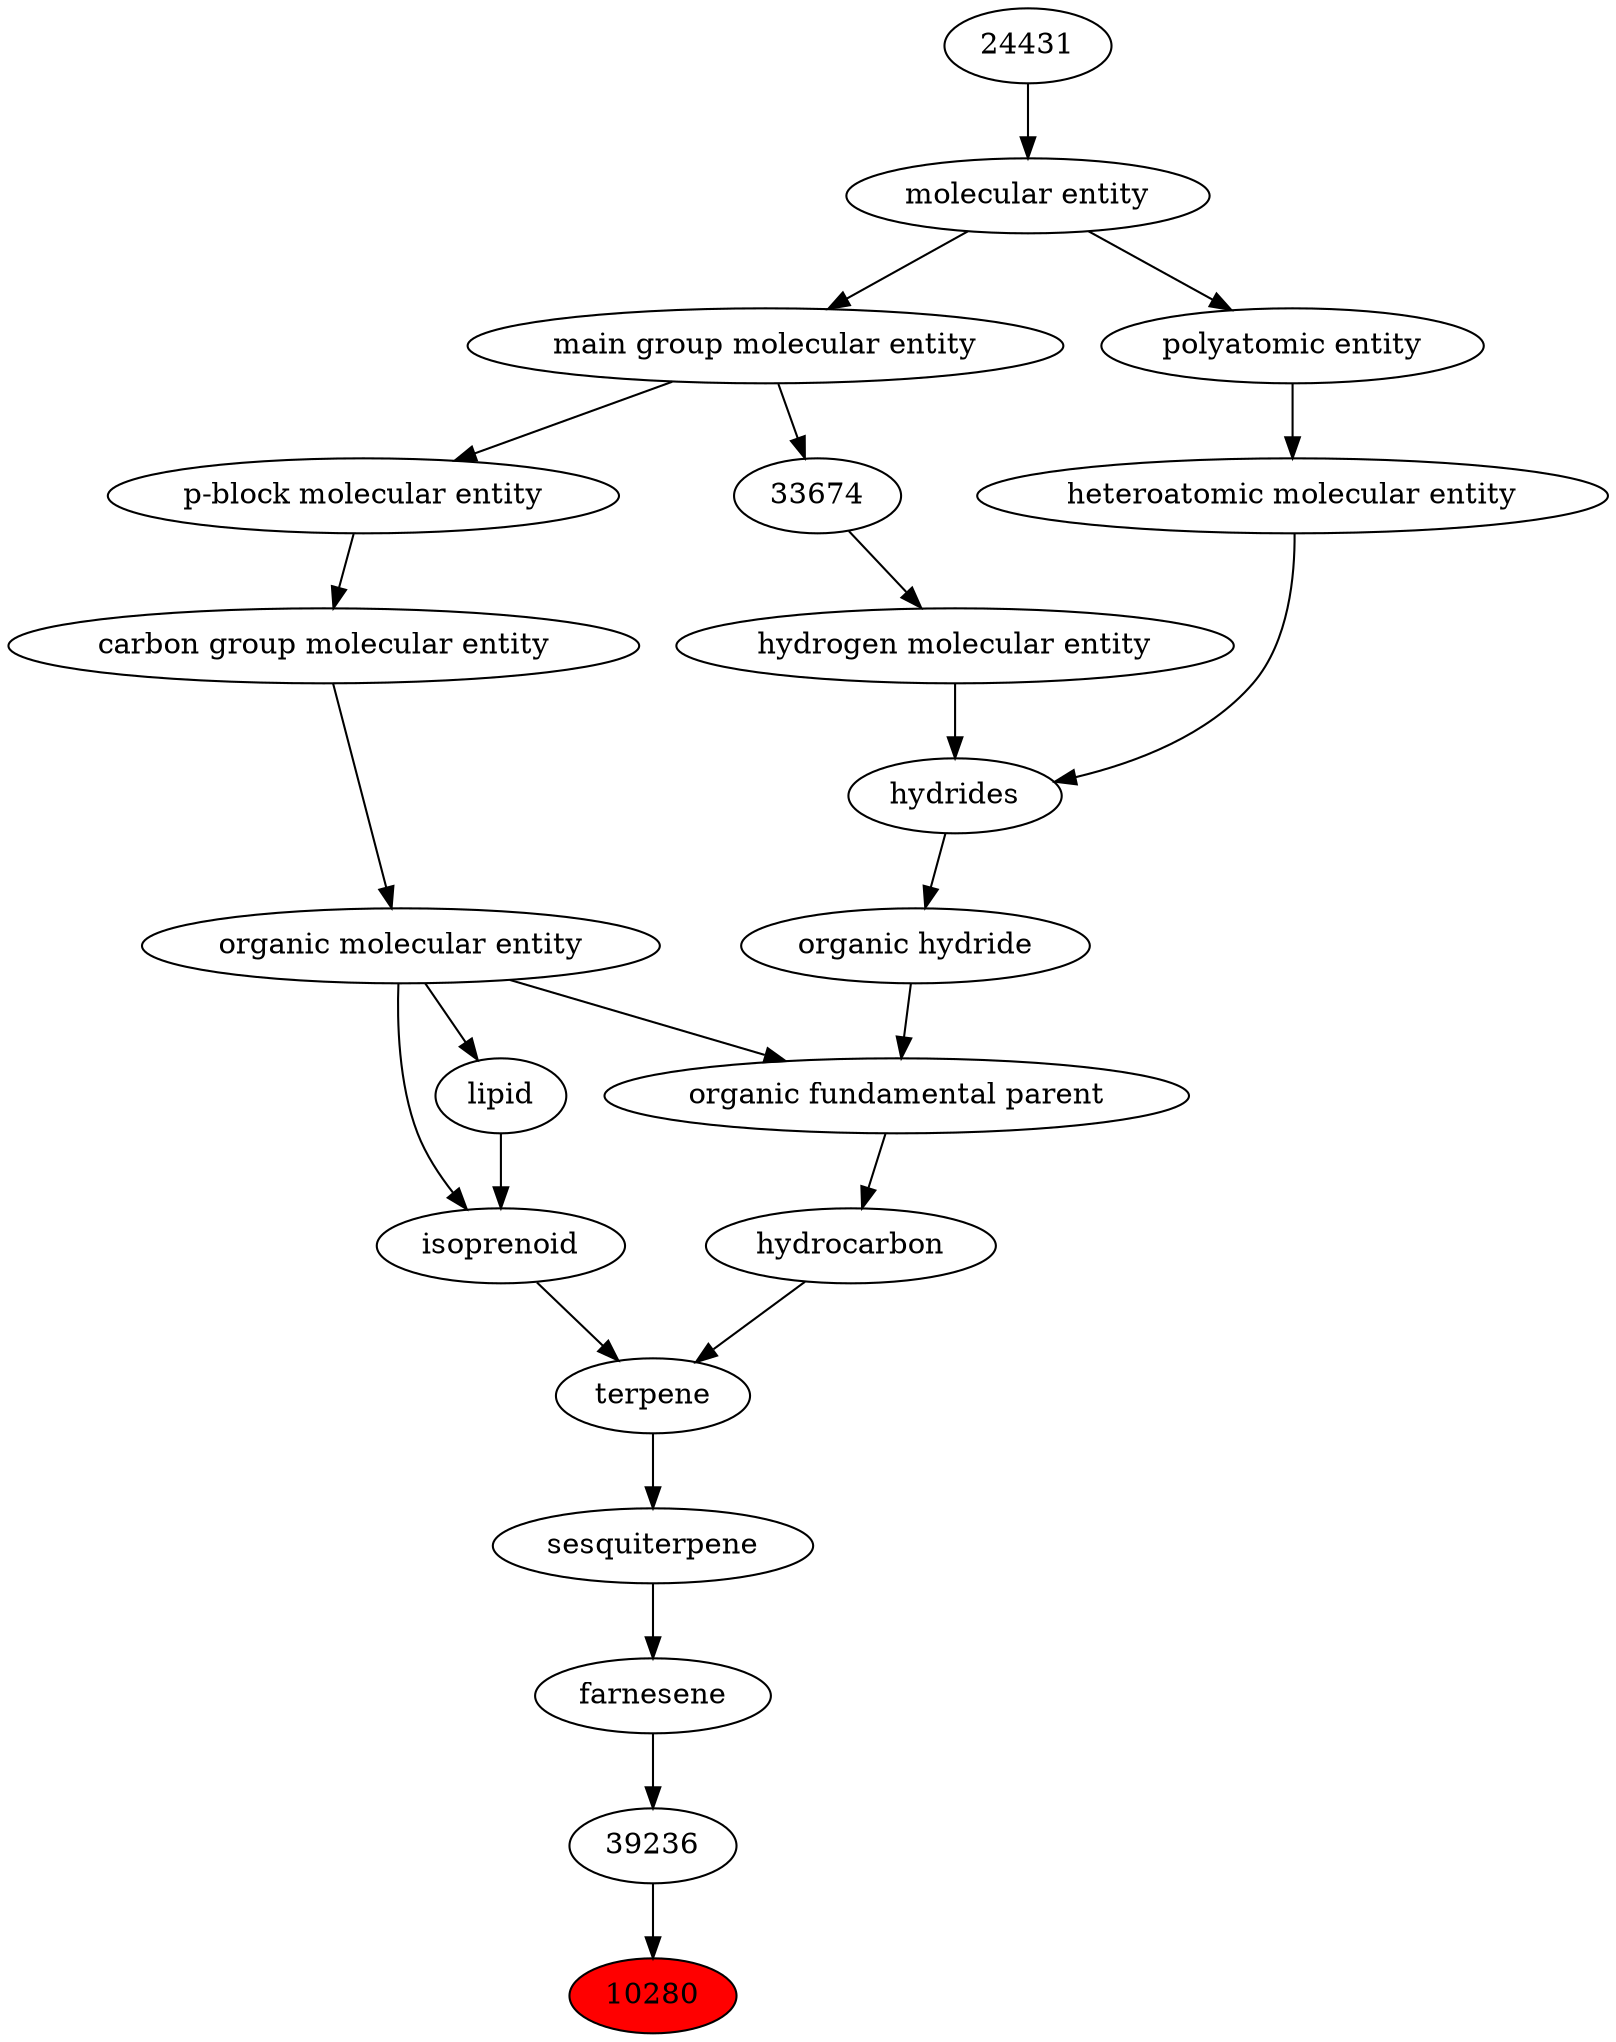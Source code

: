 digraph tree{ 
10280 [label="10280" fillcolor=red style=filled]
39236 -> 10280
39236 [label="39236"]
39237 -> 39236
39237 [label="farnesene"]
35189 -> 39237
35189 [label="sesquiterpene"]
35186 -> 35189
35186 [label="terpene"]
24632 -> 35186
24913 -> 35186
24632 [label="hydrocarbon"]
33245 -> 24632
24913 [label="isoprenoid"]
18059 -> 24913
50860 -> 24913
33245 [label="organic fundamental parent"]
50860 -> 33245
37175 -> 33245
18059 [label="lipid"]
50860 -> 18059
50860 [label="organic molecular entity"]
33582 -> 50860
37175 [label="organic hydride"]
33692 -> 37175
33582 [label="carbon group molecular entity"]
33675 -> 33582
33692 [label="hydrides"]
33608 -> 33692
37577 -> 33692
33675 [label="p-block molecular entity"]
33579 -> 33675
33608 [label="hydrogen molecular entity"]
33674 -> 33608
37577 [label="heteroatomic molecular entity"]
36357 -> 37577
33579 [label="main group molecular entity"]
23367 -> 33579
33674 [label="33674"]
33579 -> 33674
36357 [label="polyatomic entity"]
23367 -> 36357
23367 [label="molecular entity"]
24431 -> 23367
24431 [label="24431"]
}